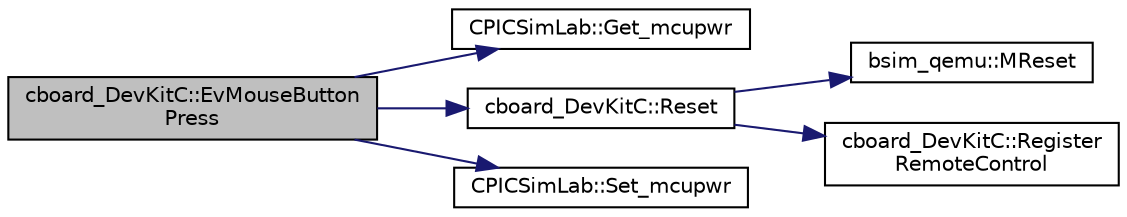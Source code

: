 digraph "cboard_DevKitC::EvMouseButtonPress"
{
 // LATEX_PDF_SIZE
  edge [fontname="Helvetica",fontsize="10",labelfontname="Helvetica",labelfontsize="10"];
  node [fontname="Helvetica",fontsize="10",shape=record];
  rankdir="LR";
  Node1 [label="cboard_DevKitC::EvMouseButton\lPress",height=0.2,width=0.4,color="black", fillcolor="grey75", style="filled", fontcolor="black",tooltip="Event on the board."];
  Node1 -> Node2 [color="midnightblue",fontsize="10",style="solid",fontname="Helvetica"];
  Node2 [label="CPICSimLab::Get_mcupwr",height=0.2,width=0.4,color="black", fillcolor="white", style="filled",URL="$class_c_p_i_c_sim_lab.html#aac9970694b88fb7fae9f99fb3d3a5403",tooltip="Return actual power status of microcontroller ON/OFF."];
  Node1 -> Node3 [color="midnightblue",fontsize="10",style="solid",fontname="Helvetica"];
  Node3 [label="cboard_DevKitC::Reset",height=0.2,width=0.4,color="black", fillcolor="white", style="filled",URL="$classcboard___dev_kit_c.html#ae5ae4426c415e3ec24f5cb7dcdcdf490",tooltip="Reset board status."];
  Node3 -> Node4 [color="midnightblue",fontsize="10",style="solid",fontname="Helvetica"];
  Node4 [label="bsim_qemu::MReset",height=0.2,width=0.4,color="black", fillcolor="white", style="filled",URL="$classbsim__qemu.html#a86a86757771ece014bf6f526d796cc35",tooltip="board microcontroller reset"];
  Node3 -> Node5 [color="midnightblue",fontsize="10",style="solid",fontname="Helvetica"];
  Node5 [label="cboard_DevKitC::Register\lRemoteControl",height=0.2,width=0.4,color="black", fillcolor="white", style="filled",URL="$classcboard___dev_kit_c.html#a91582ddecfa6c571b4951738f43c8d1f",tooltip="Register remote control variables."];
  Node1 -> Node6 [color="midnightblue",fontsize="10",style="solid",fontname="Helvetica"];
  Node6 [label="CPICSimLab::Set_mcupwr",height=0.2,width=0.4,color="black", fillcolor="white", style="filled",URL="$class_c_p_i_c_sim_lab.html#a3d48a79d4835b85f63ff31b2d30a2c7e",tooltip="Set the power status of microcontroller ON/OFF."];
}

